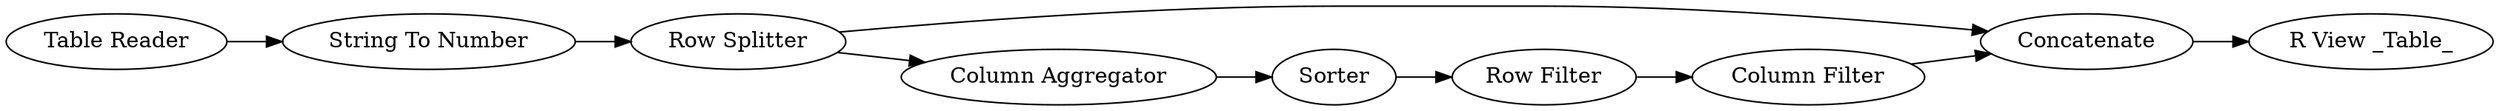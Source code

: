 digraph {
	1561 -> 1562
	1562 -> 1563
	1563 -> 1564
	1558 -> 1560
	1564 -> 1565
	1560 -> 1561
	1558 -> 1564
	1559 -> 1558
	1568 -> 1559
	1560 [label="Column Aggregator"]
	1559 [label="String To Number"]
	1565 [label="R View _Table_"]
	1558 [label="Row Splitter"]
	1563 [label="Column Filter"]
	1568 [label="Table Reader"]
	1564 [label=Concatenate]
	1561 [label=Sorter]
	1562 [label="Row Filter"]
	rankdir=LR
}
